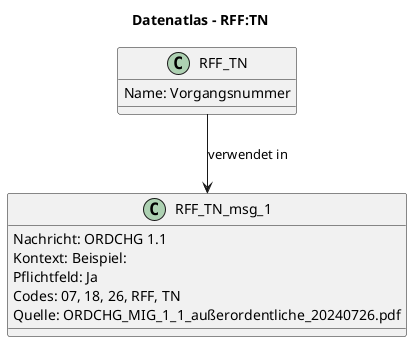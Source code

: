 @startuml
title Datenatlas – RFF:TN
class RFF_TN {
  Name: Vorgangsnummer
}
class RFF_TN_msg_1 {
  Nachricht: ORDCHG 1.1
  Kontext: Beispiel:
  Pflichtfeld: Ja
  Codes: 07, 18, 26, RFF, TN
  Quelle: ORDCHG_MIG_1_1_außerordentliche_20240726.pdf
}
RFF_TN --> RFF_TN_msg_1 : verwendet in
@enduml